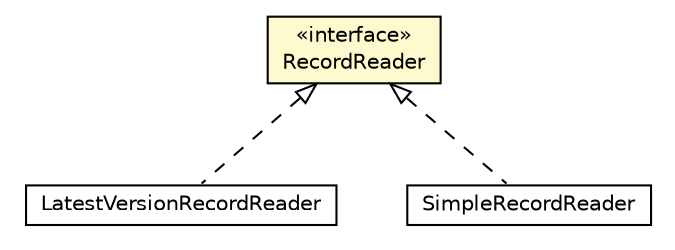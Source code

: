 #!/usr/local/bin/dot
#
# Class diagram 
# Generated by UMLGraph version R5_6-24-gf6e263 (http://www.umlgraph.org/)
#

digraph G {
	edge [fontname="Helvetica",fontsize=10,labelfontname="Helvetica",labelfontsize=10];
	node [fontname="Helvetica",fontsize=10,shape=plaintext];
	nodesep=0.25;
	ranksep=0.5;
	// com.orientechnologies.orient.core.db.document.LatestVersionRecordReader
	c7807540 [label=<<table title="com.orientechnologies.orient.core.db.document.LatestVersionRecordReader" border="0" cellborder="1" cellspacing="0" cellpadding="2" port="p" href="./LatestVersionRecordReader.html">
		<tr><td><table border="0" cellspacing="0" cellpadding="1">
<tr><td align="center" balign="center"> LatestVersionRecordReader </td></tr>
		</table></td></tr>
		</table>>, URL="./LatestVersionRecordReader.html", fontname="Helvetica", fontcolor="black", fontsize=10.0];
	// com.orientechnologies.orient.core.db.document.RecordReader
	c7807544 [label=<<table title="com.orientechnologies.orient.core.db.document.RecordReader" border="0" cellborder="1" cellspacing="0" cellpadding="2" port="p" bgcolor="lemonChiffon" href="./RecordReader.html">
		<tr><td><table border="0" cellspacing="0" cellpadding="1">
<tr><td align="center" balign="center"> &#171;interface&#187; </td></tr>
<tr><td align="center" balign="center"> RecordReader </td></tr>
		</table></td></tr>
		</table>>, URL="./RecordReader.html", fontname="Helvetica", fontcolor="black", fontsize=10.0];
	// com.orientechnologies.orient.core.db.document.SimpleRecordReader
	c7807548 [label=<<table title="com.orientechnologies.orient.core.db.document.SimpleRecordReader" border="0" cellborder="1" cellspacing="0" cellpadding="2" port="p" href="./SimpleRecordReader.html">
		<tr><td><table border="0" cellspacing="0" cellpadding="1">
<tr><td align="center" balign="center"> SimpleRecordReader </td></tr>
		</table></td></tr>
		</table>>, URL="./SimpleRecordReader.html", fontname="Helvetica", fontcolor="black", fontsize=10.0];
	//com.orientechnologies.orient.core.db.document.LatestVersionRecordReader implements com.orientechnologies.orient.core.db.document.RecordReader
	c7807544:p -> c7807540:p [dir=back,arrowtail=empty,style=dashed];
	//com.orientechnologies.orient.core.db.document.SimpleRecordReader implements com.orientechnologies.orient.core.db.document.RecordReader
	c7807544:p -> c7807548:p [dir=back,arrowtail=empty,style=dashed];
}

